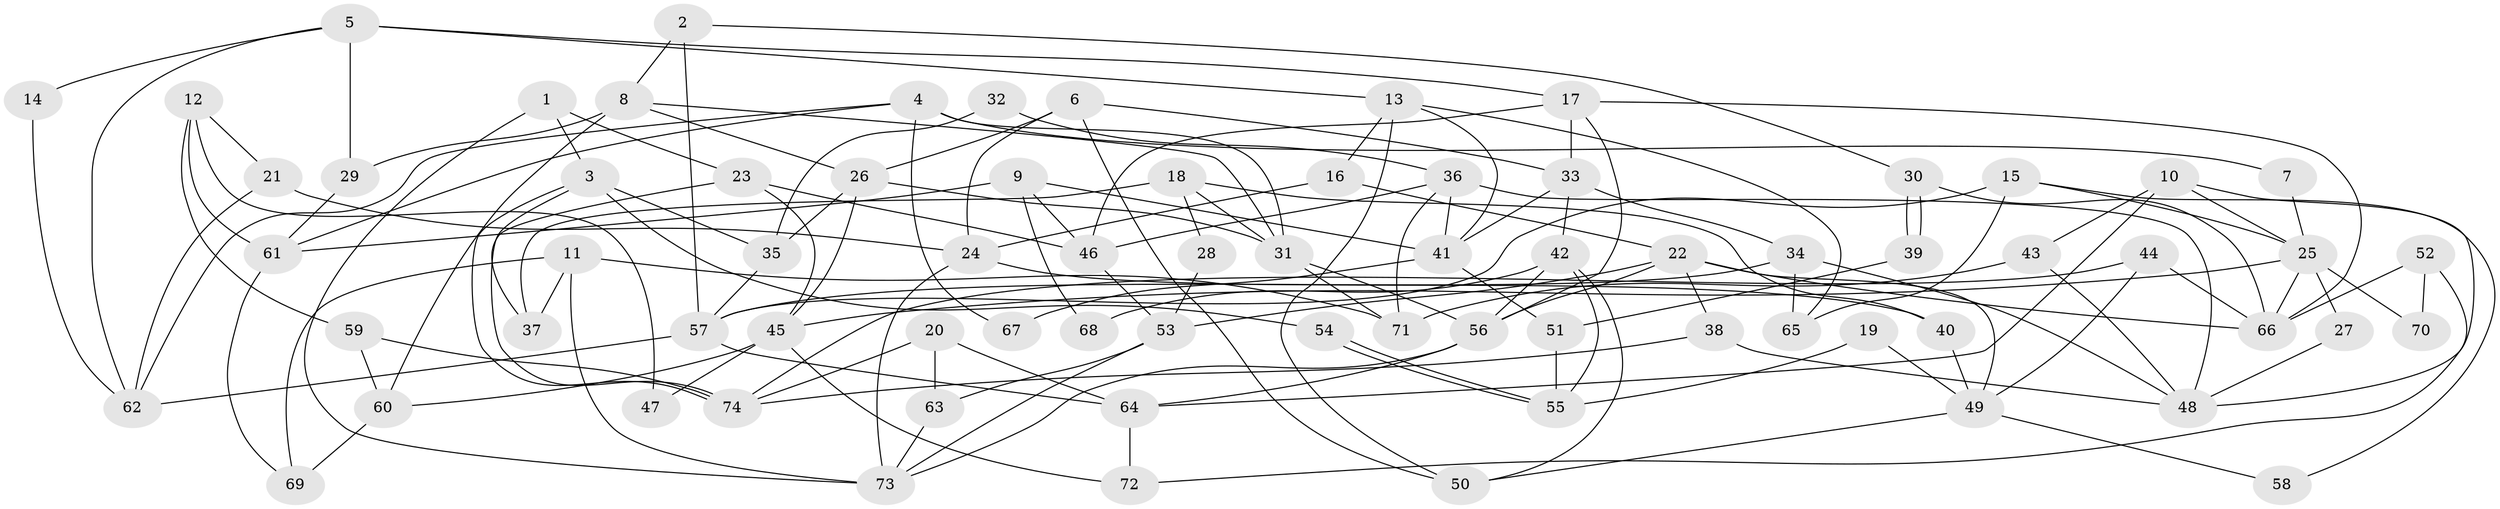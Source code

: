 // coarse degree distribution, {1: 0.09090909090909091, 4: 0.09090909090909091, 2: 0.18181818181818182, 5: 0.2727272727272727, 7: 0.13636363636363635, 6: 0.09090909090909091, 3: 0.045454545454545456, 9: 0.045454545454545456, 11: 0.045454545454545456}
// Generated by graph-tools (version 1.1) at 2025/54/03/04/25 21:54:52]
// undirected, 74 vertices, 148 edges
graph export_dot {
graph [start="1"]
  node [color=gray90,style=filled];
  1;
  2;
  3;
  4;
  5;
  6;
  7;
  8;
  9;
  10;
  11;
  12;
  13;
  14;
  15;
  16;
  17;
  18;
  19;
  20;
  21;
  22;
  23;
  24;
  25;
  26;
  27;
  28;
  29;
  30;
  31;
  32;
  33;
  34;
  35;
  36;
  37;
  38;
  39;
  40;
  41;
  42;
  43;
  44;
  45;
  46;
  47;
  48;
  49;
  50;
  51;
  52;
  53;
  54;
  55;
  56;
  57;
  58;
  59;
  60;
  61;
  62;
  63;
  64;
  65;
  66;
  67;
  68;
  69;
  70;
  71;
  72;
  73;
  74;
  1 -- 23;
  1 -- 73;
  1 -- 3;
  2 -- 57;
  2 -- 30;
  2 -- 8;
  3 -- 74;
  3 -- 74;
  3 -- 35;
  3 -- 54;
  4 -- 31;
  4 -- 61;
  4 -- 7;
  4 -- 62;
  4 -- 67;
  5 -- 62;
  5 -- 17;
  5 -- 13;
  5 -- 14;
  5 -- 29;
  6 -- 24;
  6 -- 33;
  6 -- 26;
  6 -- 50;
  7 -- 25;
  8 -- 31;
  8 -- 26;
  8 -- 29;
  8 -- 60;
  9 -- 61;
  9 -- 41;
  9 -- 46;
  9 -- 68;
  10 -- 48;
  10 -- 43;
  10 -- 25;
  10 -- 64;
  11 -- 37;
  11 -- 71;
  11 -- 69;
  11 -- 73;
  12 -- 21;
  12 -- 61;
  12 -- 47;
  12 -- 59;
  13 -- 50;
  13 -- 16;
  13 -- 41;
  13 -- 65;
  14 -- 62;
  15 -- 25;
  15 -- 57;
  15 -- 58;
  15 -- 65;
  16 -- 22;
  16 -- 24;
  17 -- 56;
  17 -- 46;
  17 -- 33;
  17 -- 66;
  18 -- 31;
  18 -- 40;
  18 -- 28;
  18 -- 37;
  19 -- 55;
  19 -- 49;
  20 -- 64;
  20 -- 74;
  20 -- 63;
  21 -- 62;
  21 -- 24;
  22 -- 66;
  22 -- 53;
  22 -- 38;
  22 -- 49;
  22 -- 56;
  23 -- 46;
  23 -- 45;
  23 -- 37;
  24 -- 73;
  24 -- 40;
  25 -- 66;
  25 -- 27;
  25 -- 45;
  25 -- 70;
  26 -- 31;
  26 -- 35;
  26 -- 45;
  27 -- 48;
  28 -- 53;
  29 -- 61;
  30 -- 66;
  30 -- 39;
  30 -- 39;
  31 -- 56;
  31 -- 71;
  32 -- 35;
  32 -- 36;
  33 -- 34;
  33 -- 41;
  33 -- 42;
  34 -- 65;
  34 -- 57;
  34 -- 48;
  35 -- 57;
  36 -- 48;
  36 -- 41;
  36 -- 46;
  36 -- 71;
  38 -- 74;
  38 -- 48;
  39 -- 51;
  40 -- 49;
  41 -- 51;
  41 -- 67;
  42 -- 56;
  42 -- 50;
  42 -- 55;
  42 -- 68;
  43 -- 71;
  43 -- 48;
  44 -- 74;
  44 -- 49;
  44 -- 66;
  45 -- 47;
  45 -- 60;
  45 -- 72;
  46 -- 53;
  49 -- 50;
  49 -- 58;
  51 -- 55;
  52 -- 66;
  52 -- 72;
  52 -- 70;
  53 -- 63;
  53 -- 73;
  54 -- 55;
  54 -- 55;
  56 -- 73;
  56 -- 64;
  57 -- 64;
  57 -- 62;
  59 -- 60;
  59 -- 74;
  60 -- 69;
  61 -- 69;
  63 -- 73;
  64 -- 72;
}
